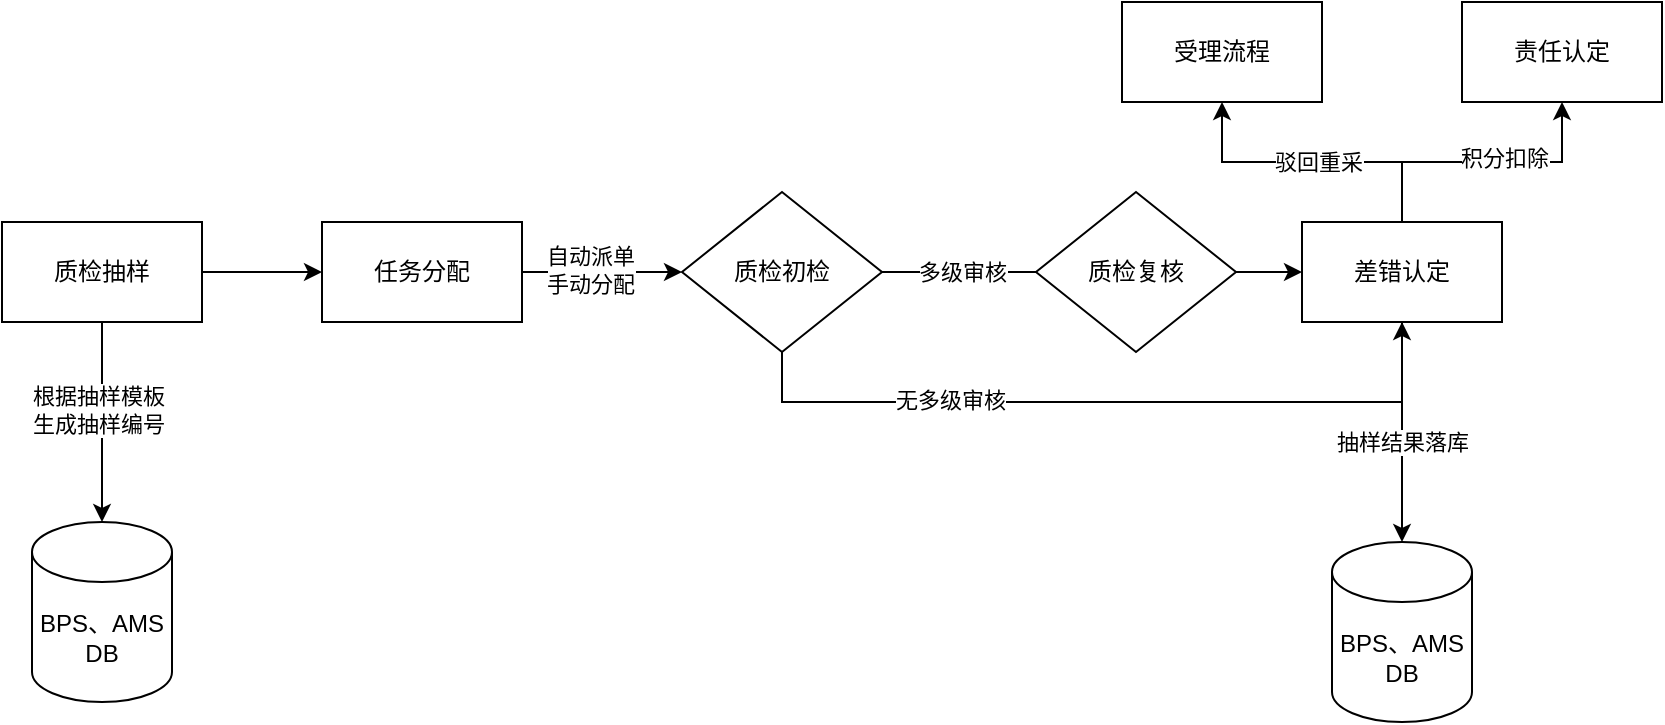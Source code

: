 <mxfile version="14.0.0" type="github">
  <diagram id="9LKX-si_4yWUbHkZIEd7" name="第 1 页">
    <mxGraphModel dx="1000" dy="693" grid="1" gridSize="10" guides="1" tooltips="1" connect="1" arrows="1" fold="1" page="1" pageScale="1" pageWidth="690" pageHeight="980" math="0" shadow="0">
      <root>
        <mxCell id="0" />
        <mxCell id="1" parent="0" />
        <mxCell id="WEqB35Hxpz7HUWLLkqiR-4" value="BPS、AMS&lt;br&gt;DB" style="shape=cylinder3;whiteSpace=wrap;html=1;boundedLbl=1;backgroundOutline=1;size=15;" vertex="1" parent="1">
          <mxGeometry x="55" y="310" width="70" height="90" as="geometry" />
        </mxCell>
        <mxCell id="WEqB35Hxpz7HUWLLkqiR-9" style="edgeStyle=orthogonalEdgeStyle;rounded=0;orthogonalLoop=1;jettySize=auto;html=1;entryX=0.5;entryY=0;entryDx=0;entryDy=0;entryPerimeter=0;" edge="1" parent="1" source="WEqB35Hxpz7HUWLLkqiR-6" target="WEqB35Hxpz7HUWLLkqiR-4">
          <mxGeometry relative="1" as="geometry" />
        </mxCell>
        <mxCell id="WEqB35Hxpz7HUWLLkqiR-28" value="根据抽样模板&lt;br&gt;生成抽样编号" style="edgeLabel;html=1;align=center;verticalAlign=middle;resizable=0;points=[];" vertex="1" connectable="0" parent="WEqB35Hxpz7HUWLLkqiR-9">
          <mxGeometry x="-0.133" y="-2" relative="1" as="geometry">
            <mxPoint as="offset" />
          </mxGeometry>
        </mxCell>
        <mxCell id="WEqB35Hxpz7HUWLLkqiR-14" style="edgeStyle=orthogonalEdgeStyle;rounded=0;orthogonalLoop=1;jettySize=auto;html=1;entryX=0;entryY=0.5;entryDx=0;entryDy=0;" edge="1" parent="1" source="WEqB35Hxpz7HUWLLkqiR-6" target="WEqB35Hxpz7HUWLLkqiR-11">
          <mxGeometry relative="1" as="geometry" />
        </mxCell>
        <mxCell id="WEqB35Hxpz7HUWLLkqiR-6" value="质检抽样" style="rounded=0;whiteSpace=wrap;html=1;" vertex="1" parent="1">
          <mxGeometry x="40" y="160" width="100" height="50" as="geometry" />
        </mxCell>
        <mxCell id="WEqB35Hxpz7HUWLLkqiR-18" style="edgeStyle=orthogonalEdgeStyle;rounded=0;orthogonalLoop=1;jettySize=auto;html=1;entryX=0;entryY=0.5;entryDx=0;entryDy=0;" edge="1" parent="1" source="WEqB35Hxpz7HUWLLkqiR-11" target="WEqB35Hxpz7HUWLLkqiR-24">
          <mxGeometry relative="1" as="geometry">
            <mxPoint x="420" y="185" as="targetPoint" />
          </mxGeometry>
        </mxCell>
        <mxCell id="WEqB35Hxpz7HUWLLkqiR-190" value="自动派单&lt;br&gt;手动分配" style="edgeLabel;html=1;align=center;verticalAlign=middle;resizable=0;points=[];" vertex="1" connectable="0" parent="WEqB35Hxpz7HUWLLkqiR-18">
          <mxGeometry x="-0.158" relative="1" as="geometry">
            <mxPoint y="-1" as="offset" />
          </mxGeometry>
        </mxCell>
        <mxCell id="WEqB35Hxpz7HUWLLkqiR-11" value="任务分配" style="rounded=0;whiteSpace=wrap;html=1;" vertex="1" parent="1">
          <mxGeometry x="200" y="160" width="100" height="50" as="geometry" />
        </mxCell>
        <mxCell id="WEqB35Hxpz7HUWLLkqiR-20" style="edgeStyle=orthogonalEdgeStyle;rounded=0;orthogonalLoop=1;jettySize=auto;html=1;entryX=0;entryY=0.5;entryDx=0;entryDy=0;exitX=1;exitY=0.5;exitDx=0;exitDy=0;" edge="1" parent="1" source="WEqB35Hxpz7HUWLLkqiR-24">
          <mxGeometry relative="1" as="geometry">
            <mxPoint x="520" y="185" as="sourcePoint" />
            <mxPoint x="590" y="185" as="targetPoint" />
          </mxGeometry>
        </mxCell>
        <mxCell id="WEqB35Hxpz7HUWLLkqiR-31" value="多级审核" style="edgeLabel;html=1;align=center;verticalAlign=middle;resizable=0;points=[];" vertex="1" connectable="0" parent="WEqB35Hxpz7HUWLLkqiR-20">
          <mxGeometry x="-0.11" y="1" relative="1" as="geometry">
            <mxPoint x="-9.14" y="1" as="offset" />
          </mxGeometry>
        </mxCell>
        <mxCell id="WEqB35Hxpz7HUWLLkqiR-21" value="" style="edgeStyle=orthogonalEdgeStyle;rounded=0;orthogonalLoop=1;jettySize=auto;html=1;exitX=1;exitY=0.5;exitDx=0;exitDy=0;" edge="1" parent="1" source="WEqB35Hxpz7HUWLLkqiR-23" target="WEqB35Hxpz7HUWLLkqiR-17">
          <mxGeometry relative="1" as="geometry">
            <mxPoint x="687" y="240" as="sourcePoint" />
          </mxGeometry>
        </mxCell>
        <mxCell id="WEqB35Hxpz7HUWLLkqiR-36" style="edgeStyle=orthogonalEdgeStyle;rounded=0;orthogonalLoop=1;jettySize=auto;html=1;entryX=0.5;entryY=1;entryDx=0;entryDy=0;" edge="1" parent="1" source="WEqB35Hxpz7HUWLLkqiR-17" target="WEqB35Hxpz7HUWLLkqiR-27">
          <mxGeometry relative="1" as="geometry" />
        </mxCell>
        <mxCell id="WEqB35Hxpz7HUWLLkqiR-37" value="驳回重采" style="edgeLabel;html=1;align=center;verticalAlign=middle;resizable=0;points=[];" vertex="1" connectable="0" parent="WEqB35Hxpz7HUWLLkqiR-36">
          <mxGeometry x="-0.032" relative="1" as="geometry">
            <mxPoint as="offset" />
          </mxGeometry>
        </mxCell>
        <mxCell id="WEqB35Hxpz7HUWLLkqiR-184" style="edgeStyle=orthogonalEdgeStyle;rounded=0;orthogonalLoop=1;jettySize=auto;html=1;entryX=0.5;entryY=1;entryDx=0;entryDy=0;" edge="1" parent="1" source="WEqB35Hxpz7HUWLLkqiR-17" target="WEqB35Hxpz7HUWLLkqiR-183">
          <mxGeometry relative="1" as="geometry" />
        </mxCell>
        <mxCell id="WEqB35Hxpz7HUWLLkqiR-185" value="积分扣除" style="edgeLabel;html=1;align=center;verticalAlign=middle;resizable=0;points=[];" vertex="1" connectable="0" parent="WEqB35Hxpz7HUWLLkqiR-184">
          <mxGeometry x="0.149" y="2" relative="1" as="geometry">
            <mxPoint as="offset" />
          </mxGeometry>
        </mxCell>
        <mxCell id="WEqB35Hxpz7HUWLLkqiR-188" style="edgeStyle=orthogonalEdgeStyle;rounded=0;orthogonalLoop=1;jettySize=auto;html=1;entryX=0.5;entryY=0;entryDx=0;entryDy=0;entryPerimeter=0;" edge="1" parent="1" source="WEqB35Hxpz7HUWLLkqiR-17" target="WEqB35Hxpz7HUWLLkqiR-187">
          <mxGeometry relative="1" as="geometry" />
        </mxCell>
        <mxCell id="WEqB35Hxpz7HUWLLkqiR-189" value="抽样结果落库" style="edgeLabel;html=1;align=center;verticalAlign=middle;resizable=0;points=[];" vertex="1" connectable="0" parent="WEqB35Hxpz7HUWLLkqiR-188">
          <mxGeometry x="0.082" relative="1" as="geometry">
            <mxPoint as="offset" />
          </mxGeometry>
        </mxCell>
        <mxCell id="WEqB35Hxpz7HUWLLkqiR-17" value="差错认定" style="rounded=0;whiteSpace=wrap;html=1;" vertex="1" parent="1">
          <mxGeometry x="690" y="160" width="100" height="50" as="geometry" />
        </mxCell>
        <mxCell id="WEqB35Hxpz7HUWLLkqiR-23" value="&lt;span&gt;质检复核&lt;/span&gt;" style="rhombus;whiteSpace=wrap;html=1;" vertex="1" parent="1">
          <mxGeometry x="557" y="145" width="100" height="80" as="geometry" />
        </mxCell>
        <mxCell id="WEqB35Hxpz7HUWLLkqiR-32" style="edgeStyle=orthogonalEdgeStyle;rounded=0;orthogonalLoop=1;jettySize=auto;html=1;exitX=0.5;exitY=1;exitDx=0;exitDy=0;entryX=0.5;entryY=1;entryDx=0;entryDy=0;" edge="1" parent="1" source="WEqB35Hxpz7HUWLLkqiR-24" target="WEqB35Hxpz7HUWLLkqiR-17">
          <mxGeometry relative="1" as="geometry">
            <mxPoint x="770" y="210" as="targetPoint" />
            <Array as="points">
              <mxPoint x="430" y="250" />
              <mxPoint x="740" y="250" />
            </Array>
          </mxGeometry>
        </mxCell>
        <mxCell id="WEqB35Hxpz7HUWLLkqiR-33" value="无多级审核" style="edgeLabel;html=1;align=center;verticalAlign=middle;resizable=0;points=[];" vertex="1" connectable="0" parent="WEqB35Hxpz7HUWLLkqiR-32">
          <mxGeometry x="-0.419" relative="1" as="geometry">
            <mxPoint y="-1" as="offset" />
          </mxGeometry>
        </mxCell>
        <mxCell id="WEqB35Hxpz7HUWLLkqiR-24" value="&lt;span&gt;质检初检&lt;/span&gt;" style="rhombus;whiteSpace=wrap;html=1;" vertex="1" parent="1">
          <mxGeometry x="380" y="145" width="100" height="80" as="geometry" />
        </mxCell>
        <mxCell id="WEqB35Hxpz7HUWLLkqiR-27" value="受理流程" style="rounded=0;whiteSpace=wrap;html=1;" vertex="1" parent="1">
          <mxGeometry x="600" y="50" width="100" height="50" as="geometry" />
        </mxCell>
        <mxCell id="WEqB35Hxpz7HUWLLkqiR-183" value="责任认定" style="rounded=0;whiteSpace=wrap;html=1;" vertex="1" parent="1">
          <mxGeometry x="770" y="50" width="100" height="50" as="geometry" />
        </mxCell>
        <mxCell id="WEqB35Hxpz7HUWLLkqiR-187" value="BPS、AMS&lt;br&gt;DB" style="shape=cylinder3;whiteSpace=wrap;html=1;boundedLbl=1;backgroundOutline=1;size=15;" vertex="1" parent="1">
          <mxGeometry x="705" y="320" width="70" height="90" as="geometry" />
        </mxCell>
      </root>
    </mxGraphModel>
  </diagram>
</mxfile>
